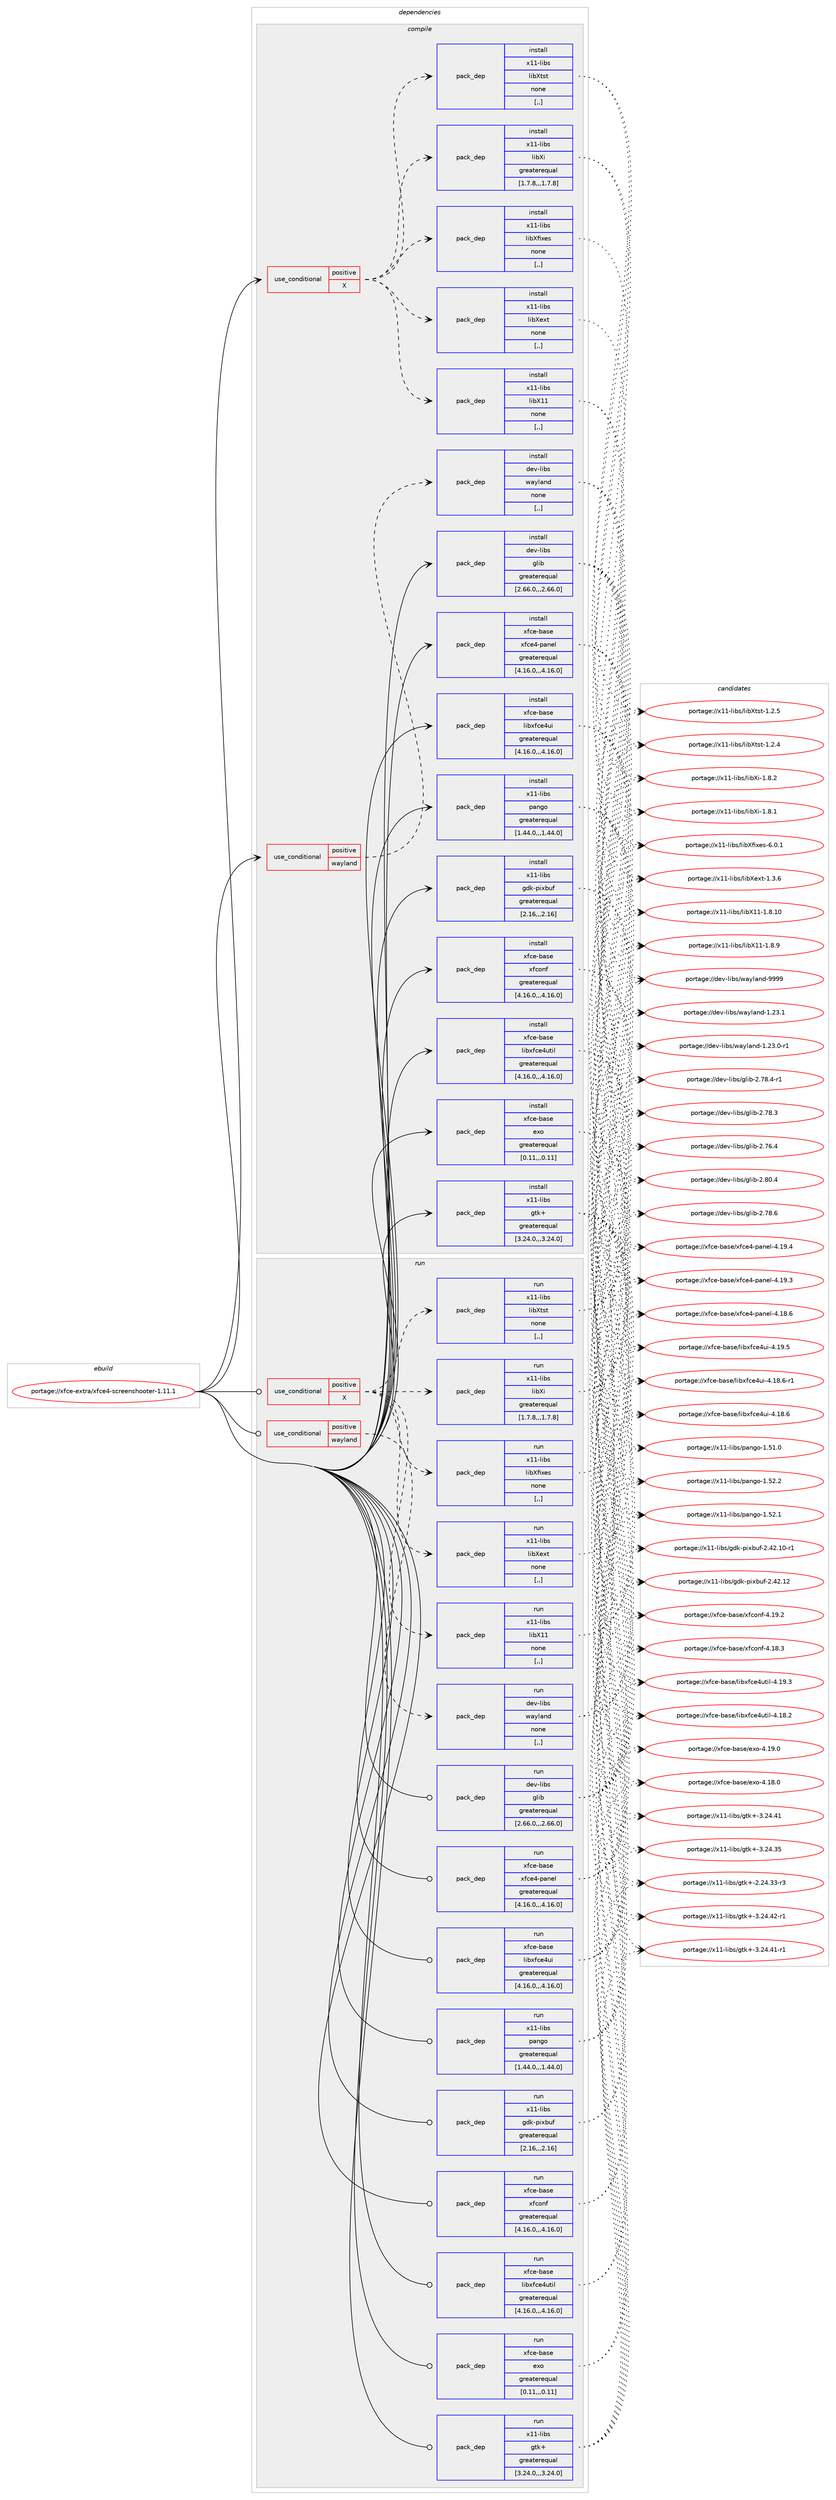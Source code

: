 digraph prolog {

# *************
# Graph options
# *************

newrank=true;
concentrate=true;
compound=true;
graph [rankdir=LR,fontname=Helvetica,fontsize=10,ranksep=1.5];#, ranksep=2.5, nodesep=0.2];
edge  [arrowhead=vee];
node  [fontname=Helvetica,fontsize=10];

# **********
# The ebuild
# **********

subgraph cluster_leftcol {
color=gray;
label=<<i>ebuild</i>>;
id [label="portage://xfce-extra/xfce4-screenshooter-1.11.1", color=red, width=4, href="../xfce-extra/xfce4-screenshooter-1.11.1.svg"];
}

# ****************
# The dependencies
# ****************

subgraph cluster_midcol {
color=gray;
label=<<i>dependencies</i>>;
subgraph cluster_compile {
fillcolor="#eeeeee";
style=filled;
label=<<i>compile</i>>;
subgraph cond13312 {
dependency39545 [label=<<TABLE BORDER="0" CELLBORDER="1" CELLSPACING="0" CELLPADDING="4"><TR><TD ROWSPAN="3" CELLPADDING="10">use_conditional</TD></TR><TR><TD>positive</TD></TR><TR><TD>X</TD></TR></TABLE>>, shape=none, color=red];
subgraph pack25932 {
dependency39546 [label=<<TABLE BORDER="0" CELLBORDER="1" CELLSPACING="0" CELLPADDING="4" WIDTH="220"><TR><TD ROWSPAN="6" CELLPADDING="30">pack_dep</TD></TR><TR><TD WIDTH="110">install</TD></TR><TR><TD>x11-libs</TD></TR><TR><TD>libX11</TD></TR><TR><TD>none</TD></TR><TR><TD>[,,]</TD></TR></TABLE>>, shape=none, color=blue];
}
dependency39545:e -> dependency39546:w [weight=20,style="dashed",arrowhead="vee"];
subgraph pack25933 {
dependency39547 [label=<<TABLE BORDER="0" CELLBORDER="1" CELLSPACING="0" CELLPADDING="4" WIDTH="220"><TR><TD ROWSPAN="6" CELLPADDING="30">pack_dep</TD></TR><TR><TD WIDTH="110">install</TD></TR><TR><TD>x11-libs</TD></TR><TR><TD>libXext</TD></TR><TR><TD>none</TD></TR><TR><TD>[,,]</TD></TR></TABLE>>, shape=none, color=blue];
}
dependency39545:e -> dependency39547:w [weight=20,style="dashed",arrowhead="vee"];
subgraph pack25934 {
dependency39548 [label=<<TABLE BORDER="0" CELLBORDER="1" CELLSPACING="0" CELLPADDING="4" WIDTH="220"><TR><TD ROWSPAN="6" CELLPADDING="30">pack_dep</TD></TR><TR><TD WIDTH="110">install</TD></TR><TR><TD>x11-libs</TD></TR><TR><TD>libXfixes</TD></TR><TR><TD>none</TD></TR><TR><TD>[,,]</TD></TR></TABLE>>, shape=none, color=blue];
}
dependency39545:e -> dependency39548:w [weight=20,style="dashed",arrowhead="vee"];
subgraph pack25935 {
dependency39549 [label=<<TABLE BORDER="0" CELLBORDER="1" CELLSPACING="0" CELLPADDING="4" WIDTH="220"><TR><TD ROWSPAN="6" CELLPADDING="30">pack_dep</TD></TR><TR><TD WIDTH="110">install</TD></TR><TR><TD>x11-libs</TD></TR><TR><TD>libXi</TD></TR><TR><TD>greaterequal</TD></TR><TR><TD>[1.7.8,,,1.7.8]</TD></TR></TABLE>>, shape=none, color=blue];
}
dependency39545:e -> dependency39549:w [weight=20,style="dashed",arrowhead="vee"];
subgraph pack25936 {
dependency39550 [label=<<TABLE BORDER="0" CELLBORDER="1" CELLSPACING="0" CELLPADDING="4" WIDTH="220"><TR><TD ROWSPAN="6" CELLPADDING="30">pack_dep</TD></TR><TR><TD WIDTH="110">install</TD></TR><TR><TD>x11-libs</TD></TR><TR><TD>libXtst</TD></TR><TR><TD>none</TD></TR><TR><TD>[,,]</TD></TR></TABLE>>, shape=none, color=blue];
}
dependency39545:e -> dependency39550:w [weight=20,style="dashed",arrowhead="vee"];
}
id:e -> dependency39545:w [weight=20,style="solid",arrowhead="vee"];
subgraph cond13313 {
dependency39551 [label=<<TABLE BORDER="0" CELLBORDER="1" CELLSPACING="0" CELLPADDING="4"><TR><TD ROWSPAN="3" CELLPADDING="10">use_conditional</TD></TR><TR><TD>positive</TD></TR><TR><TD>wayland</TD></TR></TABLE>>, shape=none, color=red];
subgraph pack25937 {
dependency39552 [label=<<TABLE BORDER="0" CELLBORDER="1" CELLSPACING="0" CELLPADDING="4" WIDTH="220"><TR><TD ROWSPAN="6" CELLPADDING="30">pack_dep</TD></TR><TR><TD WIDTH="110">install</TD></TR><TR><TD>dev-libs</TD></TR><TR><TD>wayland</TD></TR><TR><TD>none</TD></TR><TR><TD>[,,]</TD></TR></TABLE>>, shape=none, color=blue];
}
dependency39551:e -> dependency39552:w [weight=20,style="dashed",arrowhead="vee"];
}
id:e -> dependency39551:w [weight=20,style="solid",arrowhead="vee"];
subgraph pack25938 {
dependency39553 [label=<<TABLE BORDER="0" CELLBORDER="1" CELLSPACING="0" CELLPADDING="4" WIDTH="220"><TR><TD ROWSPAN="6" CELLPADDING="30">pack_dep</TD></TR><TR><TD WIDTH="110">install</TD></TR><TR><TD>dev-libs</TD></TR><TR><TD>glib</TD></TR><TR><TD>greaterequal</TD></TR><TR><TD>[2.66.0,,,2.66.0]</TD></TR></TABLE>>, shape=none, color=blue];
}
id:e -> dependency39553:w [weight=20,style="solid",arrowhead="vee"];
subgraph pack25939 {
dependency39554 [label=<<TABLE BORDER="0" CELLBORDER="1" CELLSPACING="0" CELLPADDING="4" WIDTH="220"><TR><TD ROWSPAN="6" CELLPADDING="30">pack_dep</TD></TR><TR><TD WIDTH="110">install</TD></TR><TR><TD>x11-libs</TD></TR><TR><TD>gdk-pixbuf</TD></TR><TR><TD>greaterequal</TD></TR><TR><TD>[2.16,,,2.16]</TD></TR></TABLE>>, shape=none, color=blue];
}
id:e -> dependency39554:w [weight=20,style="solid",arrowhead="vee"];
subgraph pack25940 {
dependency39555 [label=<<TABLE BORDER="0" CELLBORDER="1" CELLSPACING="0" CELLPADDING="4" WIDTH="220"><TR><TD ROWSPAN="6" CELLPADDING="30">pack_dep</TD></TR><TR><TD WIDTH="110">install</TD></TR><TR><TD>x11-libs</TD></TR><TR><TD>gtk+</TD></TR><TR><TD>greaterequal</TD></TR><TR><TD>[3.24.0,,,3.24.0]</TD></TR></TABLE>>, shape=none, color=blue];
}
id:e -> dependency39555:w [weight=20,style="solid",arrowhead="vee"];
subgraph pack25941 {
dependency39556 [label=<<TABLE BORDER="0" CELLBORDER="1" CELLSPACING="0" CELLPADDING="4" WIDTH="220"><TR><TD ROWSPAN="6" CELLPADDING="30">pack_dep</TD></TR><TR><TD WIDTH="110">install</TD></TR><TR><TD>x11-libs</TD></TR><TR><TD>pango</TD></TR><TR><TD>greaterequal</TD></TR><TR><TD>[1.44.0,,,1.44.0]</TD></TR></TABLE>>, shape=none, color=blue];
}
id:e -> dependency39556:w [weight=20,style="solid",arrowhead="vee"];
subgraph pack25942 {
dependency39557 [label=<<TABLE BORDER="0" CELLBORDER="1" CELLSPACING="0" CELLPADDING="4" WIDTH="220"><TR><TD ROWSPAN="6" CELLPADDING="30">pack_dep</TD></TR><TR><TD WIDTH="110">install</TD></TR><TR><TD>xfce-base</TD></TR><TR><TD>exo</TD></TR><TR><TD>greaterequal</TD></TR><TR><TD>[0.11,,,0.11]</TD></TR></TABLE>>, shape=none, color=blue];
}
id:e -> dependency39557:w [weight=20,style="solid",arrowhead="vee"];
subgraph pack25943 {
dependency39558 [label=<<TABLE BORDER="0" CELLBORDER="1" CELLSPACING="0" CELLPADDING="4" WIDTH="220"><TR><TD ROWSPAN="6" CELLPADDING="30">pack_dep</TD></TR><TR><TD WIDTH="110">install</TD></TR><TR><TD>xfce-base</TD></TR><TR><TD>libxfce4ui</TD></TR><TR><TD>greaterequal</TD></TR><TR><TD>[4.16.0,,,4.16.0]</TD></TR></TABLE>>, shape=none, color=blue];
}
id:e -> dependency39558:w [weight=20,style="solid",arrowhead="vee"];
subgraph pack25944 {
dependency39559 [label=<<TABLE BORDER="0" CELLBORDER="1" CELLSPACING="0" CELLPADDING="4" WIDTH="220"><TR><TD ROWSPAN="6" CELLPADDING="30">pack_dep</TD></TR><TR><TD WIDTH="110">install</TD></TR><TR><TD>xfce-base</TD></TR><TR><TD>libxfce4util</TD></TR><TR><TD>greaterequal</TD></TR><TR><TD>[4.16.0,,,4.16.0]</TD></TR></TABLE>>, shape=none, color=blue];
}
id:e -> dependency39559:w [weight=20,style="solid",arrowhead="vee"];
subgraph pack25945 {
dependency39560 [label=<<TABLE BORDER="0" CELLBORDER="1" CELLSPACING="0" CELLPADDING="4" WIDTH="220"><TR><TD ROWSPAN="6" CELLPADDING="30">pack_dep</TD></TR><TR><TD WIDTH="110">install</TD></TR><TR><TD>xfce-base</TD></TR><TR><TD>xfce4-panel</TD></TR><TR><TD>greaterequal</TD></TR><TR><TD>[4.16.0,,,4.16.0]</TD></TR></TABLE>>, shape=none, color=blue];
}
id:e -> dependency39560:w [weight=20,style="solid",arrowhead="vee"];
subgraph pack25946 {
dependency39561 [label=<<TABLE BORDER="0" CELLBORDER="1" CELLSPACING="0" CELLPADDING="4" WIDTH="220"><TR><TD ROWSPAN="6" CELLPADDING="30">pack_dep</TD></TR><TR><TD WIDTH="110">install</TD></TR><TR><TD>xfce-base</TD></TR><TR><TD>xfconf</TD></TR><TR><TD>greaterequal</TD></TR><TR><TD>[4.16.0,,,4.16.0]</TD></TR></TABLE>>, shape=none, color=blue];
}
id:e -> dependency39561:w [weight=20,style="solid",arrowhead="vee"];
}
subgraph cluster_compileandrun {
fillcolor="#eeeeee";
style=filled;
label=<<i>compile and run</i>>;
}
subgraph cluster_run {
fillcolor="#eeeeee";
style=filled;
label=<<i>run</i>>;
subgraph cond13314 {
dependency39562 [label=<<TABLE BORDER="0" CELLBORDER="1" CELLSPACING="0" CELLPADDING="4"><TR><TD ROWSPAN="3" CELLPADDING="10">use_conditional</TD></TR><TR><TD>positive</TD></TR><TR><TD>X</TD></TR></TABLE>>, shape=none, color=red];
subgraph pack25947 {
dependency39563 [label=<<TABLE BORDER="0" CELLBORDER="1" CELLSPACING="0" CELLPADDING="4" WIDTH="220"><TR><TD ROWSPAN="6" CELLPADDING="30">pack_dep</TD></TR><TR><TD WIDTH="110">run</TD></TR><TR><TD>x11-libs</TD></TR><TR><TD>libX11</TD></TR><TR><TD>none</TD></TR><TR><TD>[,,]</TD></TR></TABLE>>, shape=none, color=blue];
}
dependency39562:e -> dependency39563:w [weight=20,style="dashed",arrowhead="vee"];
subgraph pack25948 {
dependency39564 [label=<<TABLE BORDER="0" CELLBORDER="1" CELLSPACING="0" CELLPADDING="4" WIDTH="220"><TR><TD ROWSPAN="6" CELLPADDING="30">pack_dep</TD></TR><TR><TD WIDTH="110">run</TD></TR><TR><TD>x11-libs</TD></TR><TR><TD>libXext</TD></TR><TR><TD>none</TD></TR><TR><TD>[,,]</TD></TR></TABLE>>, shape=none, color=blue];
}
dependency39562:e -> dependency39564:w [weight=20,style="dashed",arrowhead="vee"];
subgraph pack25949 {
dependency39565 [label=<<TABLE BORDER="0" CELLBORDER="1" CELLSPACING="0" CELLPADDING="4" WIDTH="220"><TR><TD ROWSPAN="6" CELLPADDING="30">pack_dep</TD></TR><TR><TD WIDTH="110">run</TD></TR><TR><TD>x11-libs</TD></TR><TR><TD>libXfixes</TD></TR><TR><TD>none</TD></TR><TR><TD>[,,]</TD></TR></TABLE>>, shape=none, color=blue];
}
dependency39562:e -> dependency39565:w [weight=20,style="dashed",arrowhead="vee"];
subgraph pack25950 {
dependency39566 [label=<<TABLE BORDER="0" CELLBORDER="1" CELLSPACING="0" CELLPADDING="4" WIDTH="220"><TR><TD ROWSPAN="6" CELLPADDING="30">pack_dep</TD></TR><TR><TD WIDTH="110">run</TD></TR><TR><TD>x11-libs</TD></TR><TR><TD>libXi</TD></TR><TR><TD>greaterequal</TD></TR><TR><TD>[1.7.8,,,1.7.8]</TD></TR></TABLE>>, shape=none, color=blue];
}
dependency39562:e -> dependency39566:w [weight=20,style="dashed",arrowhead="vee"];
subgraph pack25951 {
dependency39567 [label=<<TABLE BORDER="0" CELLBORDER="1" CELLSPACING="0" CELLPADDING="4" WIDTH="220"><TR><TD ROWSPAN="6" CELLPADDING="30">pack_dep</TD></TR><TR><TD WIDTH="110">run</TD></TR><TR><TD>x11-libs</TD></TR><TR><TD>libXtst</TD></TR><TR><TD>none</TD></TR><TR><TD>[,,]</TD></TR></TABLE>>, shape=none, color=blue];
}
dependency39562:e -> dependency39567:w [weight=20,style="dashed",arrowhead="vee"];
}
id:e -> dependency39562:w [weight=20,style="solid",arrowhead="odot"];
subgraph cond13315 {
dependency39568 [label=<<TABLE BORDER="0" CELLBORDER="1" CELLSPACING="0" CELLPADDING="4"><TR><TD ROWSPAN="3" CELLPADDING="10">use_conditional</TD></TR><TR><TD>positive</TD></TR><TR><TD>wayland</TD></TR></TABLE>>, shape=none, color=red];
subgraph pack25952 {
dependency39569 [label=<<TABLE BORDER="0" CELLBORDER="1" CELLSPACING="0" CELLPADDING="4" WIDTH="220"><TR><TD ROWSPAN="6" CELLPADDING="30">pack_dep</TD></TR><TR><TD WIDTH="110">run</TD></TR><TR><TD>dev-libs</TD></TR><TR><TD>wayland</TD></TR><TR><TD>none</TD></TR><TR><TD>[,,]</TD></TR></TABLE>>, shape=none, color=blue];
}
dependency39568:e -> dependency39569:w [weight=20,style="dashed",arrowhead="vee"];
}
id:e -> dependency39568:w [weight=20,style="solid",arrowhead="odot"];
subgraph pack25953 {
dependency39570 [label=<<TABLE BORDER="0" CELLBORDER="1" CELLSPACING="0" CELLPADDING="4" WIDTH="220"><TR><TD ROWSPAN="6" CELLPADDING="30">pack_dep</TD></TR><TR><TD WIDTH="110">run</TD></TR><TR><TD>dev-libs</TD></TR><TR><TD>glib</TD></TR><TR><TD>greaterequal</TD></TR><TR><TD>[2.66.0,,,2.66.0]</TD></TR></TABLE>>, shape=none, color=blue];
}
id:e -> dependency39570:w [weight=20,style="solid",arrowhead="odot"];
subgraph pack25954 {
dependency39571 [label=<<TABLE BORDER="0" CELLBORDER="1" CELLSPACING="0" CELLPADDING="4" WIDTH="220"><TR><TD ROWSPAN="6" CELLPADDING="30">pack_dep</TD></TR><TR><TD WIDTH="110">run</TD></TR><TR><TD>x11-libs</TD></TR><TR><TD>gdk-pixbuf</TD></TR><TR><TD>greaterequal</TD></TR><TR><TD>[2.16,,,2.16]</TD></TR></TABLE>>, shape=none, color=blue];
}
id:e -> dependency39571:w [weight=20,style="solid",arrowhead="odot"];
subgraph pack25955 {
dependency39572 [label=<<TABLE BORDER="0" CELLBORDER="1" CELLSPACING="0" CELLPADDING="4" WIDTH="220"><TR><TD ROWSPAN="6" CELLPADDING="30">pack_dep</TD></TR><TR><TD WIDTH="110">run</TD></TR><TR><TD>x11-libs</TD></TR><TR><TD>gtk+</TD></TR><TR><TD>greaterequal</TD></TR><TR><TD>[3.24.0,,,3.24.0]</TD></TR></TABLE>>, shape=none, color=blue];
}
id:e -> dependency39572:w [weight=20,style="solid",arrowhead="odot"];
subgraph pack25956 {
dependency39573 [label=<<TABLE BORDER="0" CELLBORDER="1" CELLSPACING="0" CELLPADDING="4" WIDTH="220"><TR><TD ROWSPAN="6" CELLPADDING="30">pack_dep</TD></TR><TR><TD WIDTH="110">run</TD></TR><TR><TD>x11-libs</TD></TR><TR><TD>pango</TD></TR><TR><TD>greaterequal</TD></TR><TR><TD>[1.44.0,,,1.44.0]</TD></TR></TABLE>>, shape=none, color=blue];
}
id:e -> dependency39573:w [weight=20,style="solid",arrowhead="odot"];
subgraph pack25957 {
dependency39574 [label=<<TABLE BORDER="0" CELLBORDER="1" CELLSPACING="0" CELLPADDING="4" WIDTH="220"><TR><TD ROWSPAN="6" CELLPADDING="30">pack_dep</TD></TR><TR><TD WIDTH="110">run</TD></TR><TR><TD>xfce-base</TD></TR><TR><TD>exo</TD></TR><TR><TD>greaterequal</TD></TR><TR><TD>[0.11,,,0.11]</TD></TR></TABLE>>, shape=none, color=blue];
}
id:e -> dependency39574:w [weight=20,style="solid",arrowhead="odot"];
subgraph pack25958 {
dependency39575 [label=<<TABLE BORDER="0" CELLBORDER="1" CELLSPACING="0" CELLPADDING="4" WIDTH="220"><TR><TD ROWSPAN="6" CELLPADDING="30">pack_dep</TD></TR><TR><TD WIDTH="110">run</TD></TR><TR><TD>xfce-base</TD></TR><TR><TD>libxfce4ui</TD></TR><TR><TD>greaterequal</TD></TR><TR><TD>[4.16.0,,,4.16.0]</TD></TR></TABLE>>, shape=none, color=blue];
}
id:e -> dependency39575:w [weight=20,style="solid",arrowhead="odot"];
subgraph pack25959 {
dependency39576 [label=<<TABLE BORDER="0" CELLBORDER="1" CELLSPACING="0" CELLPADDING="4" WIDTH="220"><TR><TD ROWSPAN="6" CELLPADDING="30">pack_dep</TD></TR><TR><TD WIDTH="110">run</TD></TR><TR><TD>xfce-base</TD></TR><TR><TD>libxfce4util</TD></TR><TR><TD>greaterequal</TD></TR><TR><TD>[4.16.0,,,4.16.0]</TD></TR></TABLE>>, shape=none, color=blue];
}
id:e -> dependency39576:w [weight=20,style="solid",arrowhead="odot"];
subgraph pack25960 {
dependency39577 [label=<<TABLE BORDER="0" CELLBORDER="1" CELLSPACING="0" CELLPADDING="4" WIDTH="220"><TR><TD ROWSPAN="6" CELLPADDING="30">pack_dep</TD></TR><TR><TD WIDTH="110">run</TD></TR><TR><TD>xfce-base</TD></TR><TR><TD>xfce4-panel</TD></TR><TR><TD>greaterequal</TD></TR><TR><TD>[4.16.0,,,4.16.0]</TD></TR></TABLE>>, shape=none, color=blue];
}
id:e -> dependency39577:w [weight=20,style="solid",arrowhead="odot"];
subgraph pack25961 {
dependency39578 [label=<<TABLE BORDER="0" CELLBORDER="1" CELLSPACING="0" CELLPADDING="4" WIDTH="220"><TR><TD ROWSPAN="6" CELLPADDING="30">pack_dep</TD></TR><TR><TD WIDTH="110">run</TD></TR><TR><TD>xfce-base</TD></TR><TR><TD>xfconf</TD></TR><TR><TD>greaterequal</TD></TR><TR><TD>[4.16.0,,,4.16.0]</TD></TR></TABLE>>, shape=none, color=blue];
}
id:e -> dependency39578:w [weight=20,style="solid",arrowhead="odot"];
}
}

# **************
# The candidates
# **************

subgraph cluster_choices {
rank=same;
color=gray;
label=<<i>candidates</i>>;

subgraph choice25932 {
color=black;
nodesep=1;
choice12049494510810598115471081059888494945494656464948 [label="portage://x11-libs/libX11-1.8.10", color=red, width=4,href="../x11-libs/libX11-1.8.10.svg"];
choice120494945108105981154710810598884949454946564657 [label="portage://x11-libs/libX11-1.8.9", color=red, width=4,href="../x11-libs/libX11-1.8.9.svg"];
dependency39546:e -> choice12049494510810598115471081059888494945494656464948:w [style=dotted,weight="100"];
dependency39546:e -> choice120494945108105981154710810598884949454946564657:w [style=dotted,weight="100"];
}
subgraph choice25933 {
color=black;
nodesep=1;
choice12049494510810598115471081059888101120116454946514654 [label="portage://x11-libs/libXext-1.3.6", color=red, width=4,href="../x11-libs/libXext-1.3.6.svg"];
dependency39547:e -> choice12049494510810598115471081059888101120116454946514654:w [style=dotted,weight="100"];
}
subgraph choice25934 {
color=black;
nodesep=1;
choice12049494510810598115471081059888102105120101115455446484649 [label="portage://x11-libs/libXfixes-6.0.1", color=red, width=4,href="../x11-libs/libXfixes-6.0.1.svg"];
dependency39548:e -> choice12049494510810598115471081059888102105120101115455446484649:w [style=dotted,weight="100"];
}
subgraph choice25935 {
color=black;
nodesep=1;
choice12049494510810598115471081059888105454946564650 [label="portage://x11-libs/libXi-1.8.2", color=red, width=4,href="../x11-libs/libXi-1.8.2.svg"];
choice12049494510810598115471081059888105454946564649 [label="portage://x11-libs/libXi-1.8.1", color=red, width=4,href="../x11-libs/libXi-1.8.1.svg"];
dependency39549:e -> choice12049494510810598115471081059888105454946564650:w [style=dotted,weight="100"];
dependency39549:e -> choice12049494510810598115471081059888105454946564649:w [style=dotted,weight="100"];
}
subgraph choice25936 {
color=black;
nodesep=1;
choice12049494510810598115471081059888116115116454946504653 [label="portage://x11-libs/libXtst-1.2.5", color=red, width=4,href="../x11-libs/libXtst-1.2.5.svg"];
choice12049494510810598115471081059888116115116454946504652 [label="portage://x11-libs/libXtst-1.2.4", color=red, width=4,href="../x11-libs/libXtst-1.2.4.svg"];
dependency39550:e -> choice12049494510810598115471081059888116115116454946504653:w [style=dotted,weight="100"];
dependency39550:e -> choice12049494510810598115471081059888116115116454946504652:w [style=dotted,weight="100"];
}
subgraph choice25937 {
color=black;
nodesep=1;
choice10010111845108105981154711997121108971101004557575757 [label="portage://dev-libs/wayland-9999", color=red, width=4,href="../dev-libs/wayland-9999.svg"];
choice100101118451081059811547119971211089711010045494650514649 [label="portage://dev-libs/wayland-1.23.1", color=red, width=4,href="../dev-libs/wayland-1.23.1.svg"];
choice1001011184510810598115471199712110897110100454946505146484511449 [label="portage://dev-libs/wayland-1.23.0-r1", color=red, width=4,href="../dev-libs/wayland-1.23.0-r1.svg"];
dependency39552:e -> choice10010111845108105981154711997121108971101004557575757:w [style=dotted,weight="100"];
dependency39552:e -> choice100101118451081059811547119971211089711010045494650514649:w [style=dotted,weight="100"];
dependency39552:e -> choice1001011184510810598115471199712110897110100454946505146484511449:w [style=dotted,weight="100"];
}
subgraph choice25938 {
color=black;
nodesep=1;
choice1001011184510810598115471031081059845504656484652 [label="portage://dev-libs/glib-2.80.4", color=red, width=4,href="../dev-libs/glib-2.80.4.svg"];
choice1001011184510810598115471031081059845504655564654 [label="portage://dev-libs/glib-2.78.6", color=red, width=4,href="../dev-libs/glib-2.78.6.svg"];
choice10010111845108105981154710310810598455046555646524511449 [label="portage://dev-libs/glib-2.78.4-r1", color=red, width=4,href="../dev-libs/glib-2.78.4-r1.svg"];
choice1001011184510810598115471031081059845504655564651 [label="portage://dev-libs/glib-2.78.3", color=red, width=4,href="../dev-libs/glib-2.78.3.svg"];
choice1001011184510810598115471031081059845504655544652 [label="portage://dev-libs/glib-2.76.4", color=red, width=4,href="../dev-libs/glib-2.76.4.svg"];
dependency39553:e -> choice1001011184510810598115471031081059845504656484652:w [style=dotted,weight="100"];
dependency39553:e -> choice1001011184510810598115471031081059845504655564654:w [style=dotted,weight="100"];
dependency39553:e -> choice10010111845108105981154710310810598455046555646524511449:w [style=dotted,weight="100"];
dependency39553:e -> choice1001011184510810598115471031081059845504655564651:w [style=dotted,weight="100"];
dependency39553:e -> choice1001011184510810598115471031081059845504655544652:w [style=dotted,weight="100"];
}
subgraph choice25939 {
color=black;
nodesep=1;
choice120494945108105981154710310010745112105120981171024550465250464950 [label="portage://x11-libs/gdk-pixbuf-2.42.12", color=red, width=4,href="../x11-libs/gdk-pixbuf-2.42.12.svg"];
choice1204949451081059811547103100107451121051209811710245504652504649484511449 [label="portage://x11-libs/gdk-pixbuf-2.42.10-r1", color=red, width=4,href="../x11-libs/gdk-pixbuf-2.42.10-r1.svg"];
dependency39554:e -> choice120494945108105981154710310010745112105120981171024550465250464950:w [style=dotted,weight="100"];
dependency39554:e -> choice1204949451081059811547103100107451121051209811710245504652504649484511449:w [style=dotted,weight="100"];
}
subgraph choice25940 {
color=black;
nodesep=1;
choice12049494510810598115471031161074345514650524652504511449 [label="portage://x11-libs/gtk+-3.24.42-r1", color=red, width=4,href="../x11-libs/gtk+-3.24.42-r1.svg"];
choice12049494510810598115471031161074345514650524652494511449 [label="portage://x11-libs/gtk+-3.24.41-r1", color=red, width=4,href="../x11-libs/gtk+-3.24.41-r1.svg"];
choice1204949451081059811547103116107434551465052465249 [label="portage://x11-libs/gtk+-3.24.41", color=red, width=4,href="../x11-libs/gtk+-3.24.41.svg"];
choice1204949451081059811547103116107434551465052465153 [label="portage://x11-libs/gtk+-3.24.35", color=red, width=4,href="../x11-libs/gtk+-3.24.35.svg"];
choice12049494510810598115471031161074345504650524651514511451 [label="portage://x11-libs/gtk+-2.24.33-r3", color=red, width=4,href="../x11-libs/gtk+-2.24.33-r3.svg"];
dependency39555:e -> choice12049494510810598115471031161074345514650524652504511449:w [style=dotted,weight="100"];
dependency39555:e -> choice12049494510810598115471031161074345514650524652494511449:w [style=dotted,weight="100"];
dependency39555:e -> choice1204949451081059811547103116107434551465052465249:w [style=dotted,weight="100"];
dependency39555:e -> choice1204949451081059811547103116107434551465052465153:w [style=dotted,weight="100"];
dependency39555:e -> choice12049494510810598115471031161074345504650524651514511451:w [style=dotted,weight="100"];
}
subgraph choice25941 {
color=black;
nodesep=1;
choice12049494510810598115471129711010311145494653504650 [label="portage://x11-libs/pango-1.52.2", color=red, width=4,href="../x11-libs/pango-1.52.2.svg"];
choice12049494510810598115471129711010311145494653504649 [label="portage://x11-libs/pango-1.52.1", color=red, width=4,href="../x11-libs/pango-1.52.1.svg"];
choice12049494510810598115471129711010311145494653494648 [label="portage://x11-libs/pango-1.51.0", color=red, width=4,href="../x11-libs/pango-1.51.0.svg"];
dependency39556:e -> choice12049494510810598115471129711010311145494653504650:w [style=dotted,weight="100"];
dependency39556:e -> choice12049494510810598115471129711010311145494653504649:w [style=dotted,weight="100"];
dependency39556:e -> choice12049494510810598115471129711010311145494653494648:w [style=dotted,weight="100"];
}
subgraph choice25942 {
color=black;
nodesep=1;
choice120102991014598971151014710112011145524649574648 [label="portage://xfce-base/exo-4.19.0", color=red, width=4,href="../xfce-base/exo-4.19.0.svg"];
choice120102991014598971151014710112011145524649564648 [label="portage://xfce-base/exo-4.18.0", color=red, width=4,href="../xfce-base/exo-4.18.0.svg"];
dependency39557:e -> choice120102991014598971151014710112011145524649574648:w [style=dotted,weight="100"];
dependency39557:e -> choice120102991014598971151014710112011145524649564648:w [style=dotted,weight="100"];
}
subgraph choice25943 {
color=black;
nodesep=1;
choice120102991014598971151014710810598120102991015211710545524649574653 [label="portage://xfce-base/libxfce4ui-4.19.5", color=red, width=4,href="../xfce-base/libxfce4ui-4.19.5.svg"];
choice1201029910145989711510147108105981201029910152117105455246495646544511449 [label="portage://xfce-base/libxfce4ui-4.18.6-r1", color=red, width=4,href="../xfce-base/libxfce4ui-4.18.6-r1.svg"];
choice120102991014598971151014710810598120102991015211710545524649564654 [label="portage://xfce-base/libxfce4ui-4.18.6", color=red, width=4,href="../xfce-base/libxfce4ui-4.18.6.svg"];
dependency39558:e -> choice120102991014598971151014710810598120102991015211710545524649574653:w [style=dotted,weight="100"];
dependency39558:e -> choice1201029910145989711510147108105981201029910152117105455246495646544511449:w [style=dotted,weight="100"];
dependency39558:e -> choice120102991014598971151014710810598120102991015211710545524649564654:w [style=dotted,weight="100"];
}
subgraph choice25944 {
color=black;
nodesep=1;
choice120102991014598971151014710810598120102991015211711610510845524649574651 [label="portage://xfce-base/libxfce4util-4.19.3", color=red, width=4,href="../xfce-base/libxfce4util-4.19.3.svg"];
choice120102991014598971151014710810598120102991015211711610510845524649564650 [label="portage://xfce-base/libxfce4util-4.18.2", color=red, width=4,href="../xfce-base/libxfce4util-4.18.2.svg"];
dependency39559:e -> choice120102991014598971151014710810598120102991015211711610510845524649574651:w [style=dotted,weight="100"];
dependency39559:e -> choice120102991014598971151014710810598120102991015211711610510845524649564650:w [style=dotted,weight="100"];
}
subgraph choice25945 {
color=black;
nodesep=1;
choice12010299101459897115101471201029910152451129711010110845524649574652 [label="portage://xfce-base/xfce4-panel-4.19.4", color=red, width=4,href="../xfce-base/xfce4-panel-4.19.4.svg"];
choice12010299101459897115101471201029910152451129711010110845524649574651 [label="portage://xfce-base/xfce4-panel-4.19.3", color=red, width=4,href="../xfce-base/xfce4-panel-4.19.3.svg"];
choice12010299101459897115101471201029910152451129711010110845524649564654 [label="portage://xfce-base/xfce4-panel-4.18.6", color=red, width=4,href="../xfce-base/xfce4-panel-4.18.6.svg"];
dependency39560:e -> choice12010299101459897115101471201029910152451129711010110845524649574652:w [style=dotted,weight="100"];
dependency39560:e -> choice12010299101459897115101471201029910152451129711010110845524649574651:w [style=dotted,weight="100"];
dependency39560:e -> choice12010299101459897115101471201029910152451129711010110845524649564654:w [style=dotted,weight="100"];
}
subgraph choice25946 {
color=black;
nodesep=1;
choice12010299101459897115101471201029911111010245524649574650 [label="portage://xfce-base/xfconf-4.19.2", color=red, width=4,href="../xfce-base/xfconf-4.19.2.svg"];
choice12010299101459897115101471201029911111010245524649564651 [label="portage://xfce-base/xfconf-4.18.3", color=red, width=4,href="../xfce-base/xfconf-4.18.3.svg"];
dependency39561:e -> choice12010299101459897115101471201029911111010245524649574650:w [style=dotted,weight="100"];
dependency39561:e -> choice12010299101459897115101471201029911111010245524649564651:w [style=dotted,weight="100"];
}
subgraph choice25947 {
color=black;
nodesep=1;
choice12049494510810598115471081059888494945494656464948 [label="portage://x11-libs/libX11-1.8.10", color=red, width=4,href="../x11-libs/libX11-1.8.10.svg"];
choice120494945108105981154710810598884949454946564657 [label="portage://x11-libs/libX11-1.8.9", color=red, width=4,href="../x11-libs/libX11-1.8.9.svg"];
dependency39563:e -> choice12049494510810598115471081059888494945494656464948:w [style=dotted,weight="100"];
dependency39563:e -> choice120494945108105981154710810598884949454946564657:w [style=dotted,weight="100"];
}
subgraph choice25948 {
color=black;
nodesep=1;
choice12049494510810598115471081059888101120116454946514654 [label="portage://x11-libs/libXext-1.3.6", color=red, width=4,href="../x11-libs/libXext-1.3.6.svg"];
dependency39564:e -> choice12049494510810598115471081059888101120116454946514654:w [style=dotted,weight="100"];
}
subgraph choice25949 {
color=black;
nodesep=1;
choice12049494510810598115471081059888102105120101115455446484649 [label="portage://x11-libs/libXfixes-6.0.1", color=red, width=4,href="../x11-libs/libXfixes-6.0.1.svg"];
dependency39565:e -> choice12049494510810598115471081059888102105120101115455446484649:w [style=dotted,weight="100"];
}
subgraph choice25950 {
color=black;
nodesep=1;
choice12049494510810598115471081059888105454946564650 [label="portage://x11-libs/libXi-1.8.2", color=red, width=4,href="../x11-libs/libXi-1.8.2.svg"];
choice12049494510810598115471081059888105454946564649 [label="portage://x11-libs/libXi-1.8.1", color=red, width=4,href="../x11-libs/libXi-1.8.1.svg"];
dependency39566:e -> choice12049494510810598115471081059888105454946564650:w [style=dotted,weight="100"];
dependency39566:e -> choice12049494510810598115471081059888105454946564649:w [style=dotted,weight="100"];
}
subgraph choice25951 {
color=black;
nodesep=1;
choice12049494510810598115471081059888116115116454946504653 [label="portage://x11-libs/libXtst-1.2.5", color=red, width=4,href="../x11-libs/libXtst-1.2.5.svg"];
choice12049494510810598115471081059888116115116454946504652 [label="portage://x11-libs/libXtst-1.2.4", color=red, width=4,href="../x11-libs/libXtst-1.2.4.svg"];
dependency39567:e -> choice12049494510810598115471081059888116115116454946504653:w [style=dotted,weight="100"];
dependency39567:e -> choice12049494510810598115471081059888116115116454946504652:w [style=dotted,weight="100"];
}
subgraph choice25952 {
color=black;
nodesep=1;
choice10010111845108105981154711997121108971101004557575757 [label="portage://dev-libs/wayland-9999", color=red, width=4,href="../dev-libs/wayland-9999.svg"];
choice100101118451081059811547119971211089711010045494650514649 [label="portage://dev-libs/wayland-1.23.1", color=red, width=4,href="../dev-libs/wayland-1.23.1.svg"];
choice1001011184510810598115471199712110897110100454946505146484511449 [label="portage://dev-libs/wayland-1.23.0-r1", color=red, width=4,href="../dev-libs/wayland-1.23.0-r1.svg"];
dependency39569:e -> choice10010111845108105981154711997121108971101004557575757:w [style=dotted,weight="100"];
dependency39569:e -> choice100101118451081059811547119971211089711010045494650514649:w [style=dotted,weight="100"];
dependency39569:e -> choice1001011184510810598115471199712110897110100454946505146484511449:w [style=dotted,weight="100"];
}
subgraph choice25953 {
color=black;
nodesep=1;
choice1001011184510810598115471031081059845504656484652 [label="portage://dev-libs/glib-2.80.4", color=red, width=4,href="../dev-libs/glib-2.80.4.svg"];
choice1001011184510810598115471031081059845504655564654 [label="portage://dev-libs/glib-2.78.6", color=red, width=4,href="../dev-libs/glib-2.78.6.svg"];
choice10010111845108105981154710310810598455046555646524511449 [label="portage://dev-libs/glib-2.78.4-r1", color=red, width=4,href="../dev-libs/glib-2.78.4-r1.svg"];
choice1001011184510810598115471031081059845504655564651 [label="portage://dev-libs/glib-2.78.3", color=red, width=4,href="../dev-libs/glib-2.78.3.svg"];
choice1001011184510810598115471031081059845504655544652 [label="portage://dev-libs/glib-2.76.4", color=red, width=4,href="../dev-libs/glib-2.76.4.svg"];
dependency39570:e -> choice1001011184510810598115471031081059845504656484652:w [style=dotted,weight="100"];
dependency39570:e -> choice1001011184510810598115471031081059845504655564654:w [style=dotted,weight="100"];
dependency39570:e -> choice10010111845108105981154710310810598455046555646524511449:w [style=dotted,weight="100"];
dependency39570:e -> choice1001011184510810598115471031081059845504655564651:w [style=dotted,weight="100"];
dependency39570:e -> choice1001011184510810598115471031081059845504655544652:w [style=dotted,weight="100"];
}
subgraph choice25954 {
color=black;
nodesep=1;
choice120494945108105981154710310010745112105120981171024550465250464950 [label="portage://x11-libs/gdk-pixbuf-2.42.12", color=red, width=4,href="../x11-libs/gdk-pixbuf-2.42.12.svg"];
choice1204949451081059811547103100107451121051209811710245504652504649484511449 [label="portage://x11-libs/gdk-pixbuf-2.42.10-r1", color=red, width=4,href="../x11-libs/gdk-pixbuf-2.42.10-r1.svg"];
dependency39571:e -> choice120494945108105981154710310010745112105120981171024550465250464950:w [style=dotted,weight="100"];
dependency39571:e -> choice1204949451081059811547103100107451121051209811710245504652504649484511449:w [style=dotted,weight="100"];
}
subgraph choice25955 {
color=black;
nodesep=1;
choice12049494510810598115471031161074345514650524652504511449 [label="portage://x11-libs/gtk+-3.24.42-r1", color=red, width=4,href="../x11-libs/gtk+-3.24.42-r1.svg"];
choice12049494510810598115471031161074345514650524652494511449 [label="portage://x11-libs/gtk+-3.24.41-r1", color=red, width=4,href="../x11-libs/gtk+-3.24.41-r1.svg"];
choice1204949451081059811547103116107434551465052465249 [label="portage://x11-libs/gtk+-3.24.41", color=red, width=4,href="../x11-libs/gtk+-3.24.41.svg"];
choice1204949451081059811547103116107434551465052465153 [label="portage://x11-libs/gtk+-3.24.35", color=red, width=4,href="../x11-libs/gtk+-3.24.35.svg"];
choice12049494510810598115471031161074345504650524651514511451 [label="portage://x11-libs/gtk+-2.24.33-r3", color=red, width=4,href="../x11-libs/gtk+-2.24.33-r3.svg"];
dependency39572:e -> choice12049494510810598115471031161074345514650524652504511449:w [style=dotted,weight="100"];
dependency39572:e -> choice12049494510810598115471031161074345514650524652494511449:w [style=dotted,weight="100"];
dependency39572:e -> choice1204949451081059811547103116107434551465052465249:w [style=dotted,weight="100"];
dependency39572:e -> choice1204949451081059811547103116107434551465052465153:w [style=dotted,weight="100"];
dependency39572:e -> choice12049494510810598115471031161074345504650524651514511451:w [style=dotted,weight="100"];
}
subgraph choice25956 {
color=black;
nodesep=1;
choice12049494510810598115471129711010311145494653504650 [label="portage://x11-libs/pango-1.52.2", color=red, width=4,href="../x11-libs/pango-1.52.2.svg"];
choice12049494510810598115471129711010311145494653504649 [label="portage://x11-libs/pango-1.52.1", color=red, width=4,href="../x11-libs/pango-1.52.1.svg"];
choice12049494510810598115471129711010311145494653494648 [label="portage://x11-libs/pango-1.51.0", color=red, width=4,href="../x11-libs/pango-1.51.0.svg"];
dependency39573:e -> choice12049494510810598115471129711010311145494653504650:w [style=dotted,weight="100"];
dependency39573:e -> choice12049494510810598115471129711010311145494653504649:w [style=dotted,weight="100"];
dependency39573:e -> choice12049494510810598115471129711010311145494653494648:w [style=dotted,weight="100"];
}
subgraph choice25957 {
color=black;
nodesep=1;
choice120102991014598971151014710112011145524649574648 [label="portage://xfce-base/exo-4.19.0", color=red, width=4,href="../xfce-base/exo-4.19.0.svg"];
choice120102991014598971151014710112011145524649564648 [label="portage://xfce-base/exo-4.18.0", color=red, width=4,href="../xfce-base/exo-4.18.0.svg"];
dependency39574:e -> choice120102991014598971151014710112011145524649574648:w [style=dotted,weight="100"];
dependency39574:e -> choice120102991014598971151014710112011145524649564648:w [style=dotted,weight="100"];
}
subgraph choice25958 {
color=black;
nodesep=1;
choice120102991014598971151014710810598120102991015211710545524649574653 [label="portage://xfce-base/libxfce4ui-4.19.5", color=red, width=4,href="../xfce-base/libxfce4ui-4.19.5.svg"];
choice1201029910145989711510147108105981201029910152117105455246495646544511449 [label="portage://xfce-base/libxfce4ui-4.18.6-r1", color=red, width=4,href="../xfce-base/libxfce4ui-4.18.6-r1.svg"];
choice120102991014598971151014710810598120102991015211710545524649564654 [label="portage://xfce-base/libxfce4ui-4.18.6", color=red, width=4,href="../xfce-base/libxfce4ui-4.18.6.svg"];
dependency39575:e -> choice120102991014598971151014710810598120102991015211710545524649574653:w [style=dotted,weight="100"];
dependency39575:e -> choice1201029910145989711510147108105981201029910152117105455246495646544511449:w [style=dotted,weight="100"];
dependency39575:e -> choice120102991014598971151014710810598120102991015211710545524649564654:w [style=dotted,weight="100"];
}
subgraph choice25959 {
color=black;
nodesep=1;
choice120102991014598971151014710810598120102991015211711610510845524649574651 [label="portage://xfce-base/libxfce4util-4.19.3", color=red, width=4,href="../xfce-base/libxfce4util-4.19.3.svg"];
choice120102991014598971151014710810598120102991015211711610510845524649564650 [label="portage://xfce-base/libxfce4util-4.18.2", color=red, width=4,href="../xfce-base/libxfce4util-4.18.2.svg"];
dependency39576:e -> choice120102991014598971151014710810598120102991015211711610510845524649574651:w [style=dotted,weight="100"];
dependency39576:e -> choice120102991014598971151014710810598120102991015211711610510845524649564650:w [style=dotted,weight="100"];
}
subgraph choice25960 {
color=black;
nodesep=1;
choice12010299101459897115101471201029910152451129711010110845524649574652 [label="portage://xfce-base/xfce4-panel-4.19.4", color=red, width=4,href="../xfce-base/xfce4-panel-4.19.4.svg"];
choice12010299101459897115101471201029910152451129711010110845524649574651 [label="portage://xfce-base/xfce4-panel-4.19.3", color=red, width=4,href="../xfce-base/xfce4-panel-4.19.3.svg"];
choice12010299101459897115101471201029910152451129711010110845524649564654 [label="portage://xfce-base/xfce4-panel-4.18.6", color=red, width=4,href="../xfce-base/xfce4-panel-4.18.6.svg"];
dependency39577:e -> choice12010299101459897115101471201029910152451129711010110845524649574652:w [style=dotted,weight="100"];
dependency39577:e -> choice12010299101459897115101471201029910152451129711010110845524649574651:w [style=dotted,weight="100"];
dependency39577:e -> choice12010299101459897115101471201029910152451129711010110845524649564654:w [style=dotted,weight="100"];
}
subgraph choice25961 {
color=black;
nodesep=1;
choice12010299101459897115101471201029911111010245524649574650 [label="portage://xfce-base/xfconf-4.19.2", color=red, width=4,href="../xfce-base/xfconf-4.19.2.svg"];
choice12010299101459897115101471201029911111010245524649564651 [label="portage://xfce-base/xfconf-4.18.3", color=red, width=4,href="../xfce-base/xfconf-4.18.3.svg"];
dependency39578:e -> choice12010299101459897115101471201029911111010245524649574650:w [style=dotted,weight="100"];
dependency39578:e -> choice12010299101459897115101471201029911111010245524649564651:w [style=dotted,weight="100"];
}
}

}
